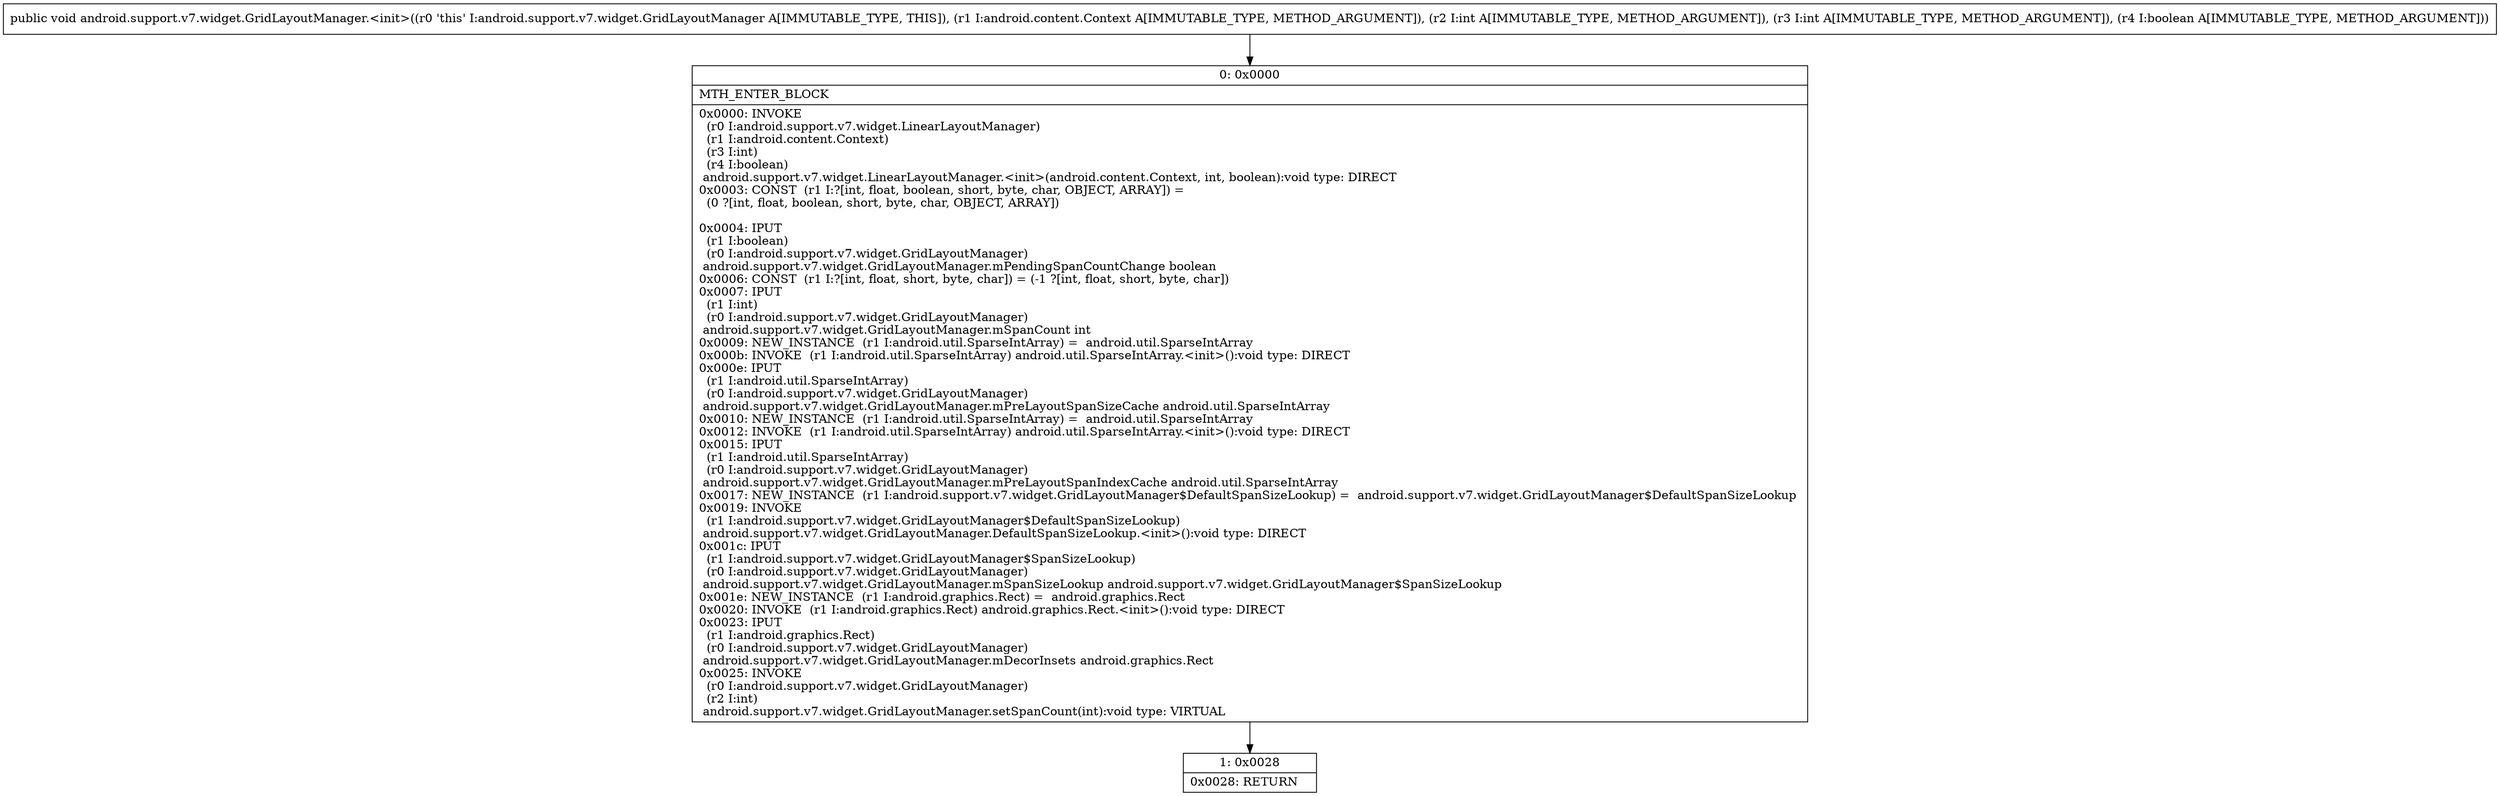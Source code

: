 digraph "CFG forandroid.support.v7.widget.GridLayoutManager.\<init\>(Landroid\/content\/Context;IIZ)V" {
Node_0 [shape=record,label="{0\:\ 0x0000|MTH_ENTER_BLOCK\l|0x0000: INVOKE  \l  (r0 I:android.support.v7.widget.LinearLayoutManager)\l  (r1 I:android.content.Context)\l  (r3 I:int)\l  (r4 I:boolean)\l android.support.v7.widget.LinearLayoutManager.\<init\>(android.content.Context, int, boolean):void type: DIRECT \l0x0003: CONST  (r1 I:?[int, float, boolean, short, byte, char, OBJECT, ARRAY]) = \l  (0 ?[int, float, boolean, short, byte, char, OBJECT, ARRAY])\l \l0x0004: IPUT  \l  (r1 I:boolean)\l  (r0 I:android.support.v7.widget.GridLayoutManager)\l android.support.v7.widget.GridLayoutManager.mPendingSpanCountChange boolean \l0x0006: CONST  (r1 I:?[int, float, short, byte, char]) = (\-1 ?[int, float, short, byte, char]) \l0x0007: IPUT  \l  (r1 I:int)\l  (r0 I:android.support.v7.widget.GridLayoutManager)\l android.support.v7.widget.GridLayoutManager.mSpanCount int \l0x0009: NEW_INSTANCE  (r1 I:android.util.SparseIntArray) =  android.util.SparseIntArray \l0x000b: INVOKE  (r1 I:android.util.SparseIntArray) android.util.SparseIntArray.\<init\>():void type: DIRECT \l0x000e: IPUT  \l  (r1 I:android.util.SparseIntArray)\l  (r0 I:android.support.v7.widget.GridLayoutManager)\l android.support.v7.widget.GridLayoutManager.mPreLayoutSpanSizeCache android.util.SparseIntArray \l0x0010: NEW_INSTANCE  (r1 I:android.util.SparseIntArray) =  android.util.SparseIntArray \l0x0012: INVOKE  (r1 I:android.util.SparseIntArray) android.util.SparseIntArray.\<init\>():void type: DIRECT \l0x0015: IPUT  \l  (r1 I:android.util.SparseIntArray)\l  (r0 I:android.support.v7.widget.GridLayoutManager)\l android.support.v7.widget.GridLayoutManager.mPreLayoutSpanIndexCache android.util.SparseIntArray \l0x0017: NEW_INSTANCE  (r1 I:android.support.v7.widget.GridLayoutManager$DefaultSpanSizeLookup) =  android.support.v7.widget.GridLayoutManager$DefaultSpanSizeLookup \l0x0019: INVOKE  \l  (r1 I:android.support.v7.widget.GridLayoutManager$DefaultSpanSizeLookup)\l android.support.v7.widget.GridLayoutManager.DefaultSpanSizeLookup.\<init\>():void type: DIRECT \l0x001c: IPUT  \l  (r1 I:android.support.v7.widget.GridLayoutManager$SpanSizeLookup)\l  (r0 I:android.support.v7.widget.GridLayoutManager)\l android.support.v7.widget.GridLayoutManager.mSpanSizeLookup android.support.v7.widget.GridLayoutManager$SpanSizeLookup \l0x001e: NEW_INSTANCE  (r1 I:android.graphics.Rect) =  android.graphics.Rect \l0x0020: INVOKE  (r1 I:android.graphics.Rect) android.graphics.Rect.\<init\>():void type: DIRECT \l0x0023: IPUT  \l  (r1 I:android.graphics.Rect)\l  (r0 I:android.support.v7.widget.GridLayoutManager)\l android.support.v7.widget.GridLayoutManager.mDecorInsets android.graphics.Rect \l0x0025: INVOKE  \l  (r0 I:android.support.v7.widget.GridLayoutManager)\l  (r2 I:int)\l android.support.v7.widget.GridLayoutManager.setSpanCount(int):void type: VIRTUAL \l}"];
Node_1 [shape=record,label="{1\:\ 0x0028|0x0028: RETURN   \l}"];
MethodNode[shape=record,label="{public void android.support.v7.widget.GridLayoutManager.\<init\>((r0 'this' I:android.support.v7.widget.GridLayoutManager A[IMMUTABLE_TYPE, THIS]), (r1 I:android.content.Context A[IMMUTABLE_TYPE, METHOD_ARGUMENT]), (r2 I:int A[IMMUTABLE_TYPE, METHOD_ARGUMENT]), (r3 I:int A[IMMUTABLE_TYPE, METHOD_ARGUMENT]), (r4 I:boolean A[IMMUTABLE_TYPE, METHOD_ARGUMENT])) }"];
MethodNode -> Node_0;
Node_0 -> Node_1;
}

